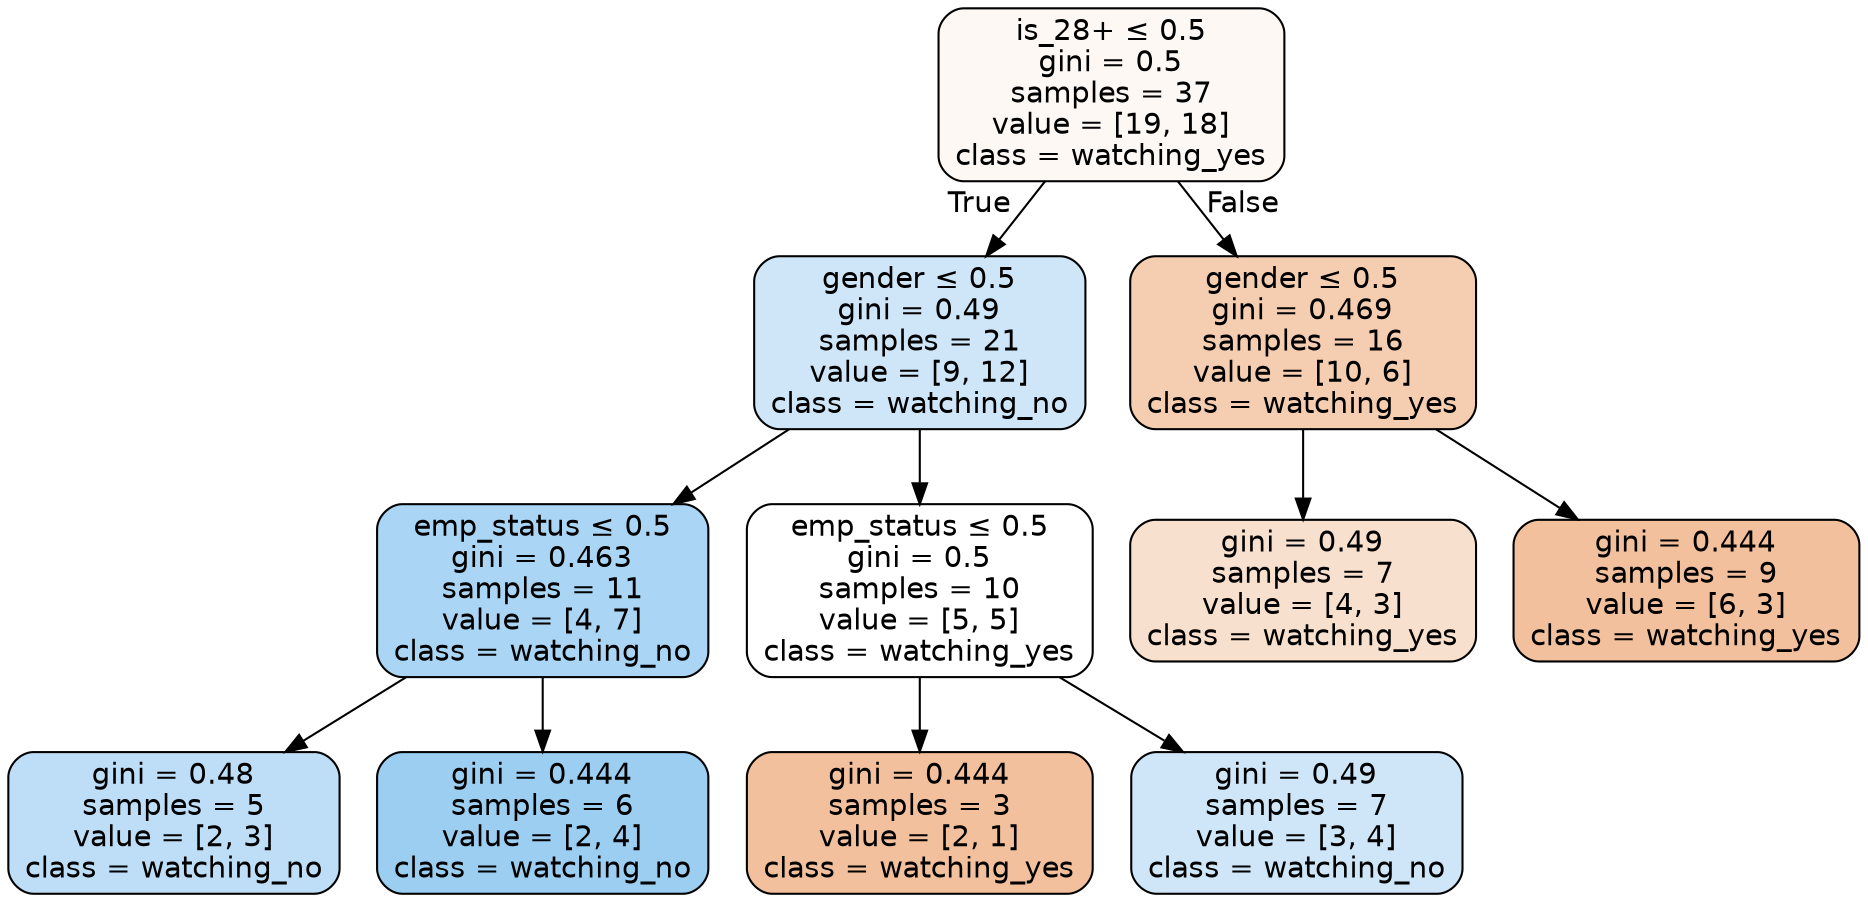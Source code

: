 digraph Tree {
node [shape=box, style="filled, rounded", color="black", fontname=helvetica] ;
edge [fontname=helvetica] ;
0 [label=<is_28+ &le; 0.5<br/>gini = 0.5<br/>samples = 37<br/>value = [19, 18]<br/>class = watching_yes>, fillcolor="#fef8f5"] ;
1 [label=<gender &le; 0.5<br/>gini = 0.49<br/>samples = 21<br/>value = [9, 12]<br/>class = watching_no>, fillcolor="#cee6f8"] ;
0 -> 1 [labeldistance=2.5, labelangle=45, headlabel="True"] ;
2 [label=<emp_status &le; 0.5<br/>gini = 0.463<br/>samples = 11<br/>value = [4, 7]<br/>class = watching_no>, fillcolor="#aad5f4"] ;
1 -> 2 ;
3 [label=<gini = 0.48<br/>samples = 5<br/>value = [2, 3]<br/>class = watching_no>, fillcolor="#bddef6"] ;
2 -> 3 ;
4 [label=<gini = 0.444<br/>samples = 6<br/>value = [2, 4]<br/>class = watching_no>, fillcolor="#9ccef2"] ;
2 -> 4 ;
5 [label=<emp_status &le; 0.5<br/>gini = 0.5<br/>samples = 10<br/>value = [5, 5]<br/>class = watching_yes>, fillcolor="#ffffff"] ;
1 -> 5 ;
6 [label=<gini = 0.444<br/>samples = 3<br/>value = [2, 1]<br/>class = watching_yes>, fillcolor="#f2c09c"] ;
5 -> 6 ;
7 [label=<gini = 0.49<br/>samples = 7<br/>value = [3, 4]<br/>class = watching_no>, fillcolor="#cee6f8"] ;
5 -> 7 ;
8 [label=<gender &le; 0.5<br/>gini = 0.469<br/>samples = 16<br/>value = [10, 6]<br/>class = watching_yes>, fillcolor="#f5cdb0"] ;
0 -> 8 [labeldistance=2.5, labelangle=-45, headlabel="False"] ;
9 [label=<gini = 0.49<br/>samples = 7<br/>value = [4, 3]<br/>class = watching_yes>, fillcolor="#f8e0ce"] ;
8 -> 9 ;
10 [label=<gini = 0.444<br/>samples = 9<br/>value = [6, 3]<br/>class = watching_yes>, fillcolor="#f2c09c"] ;
8 -> 10 ;
}